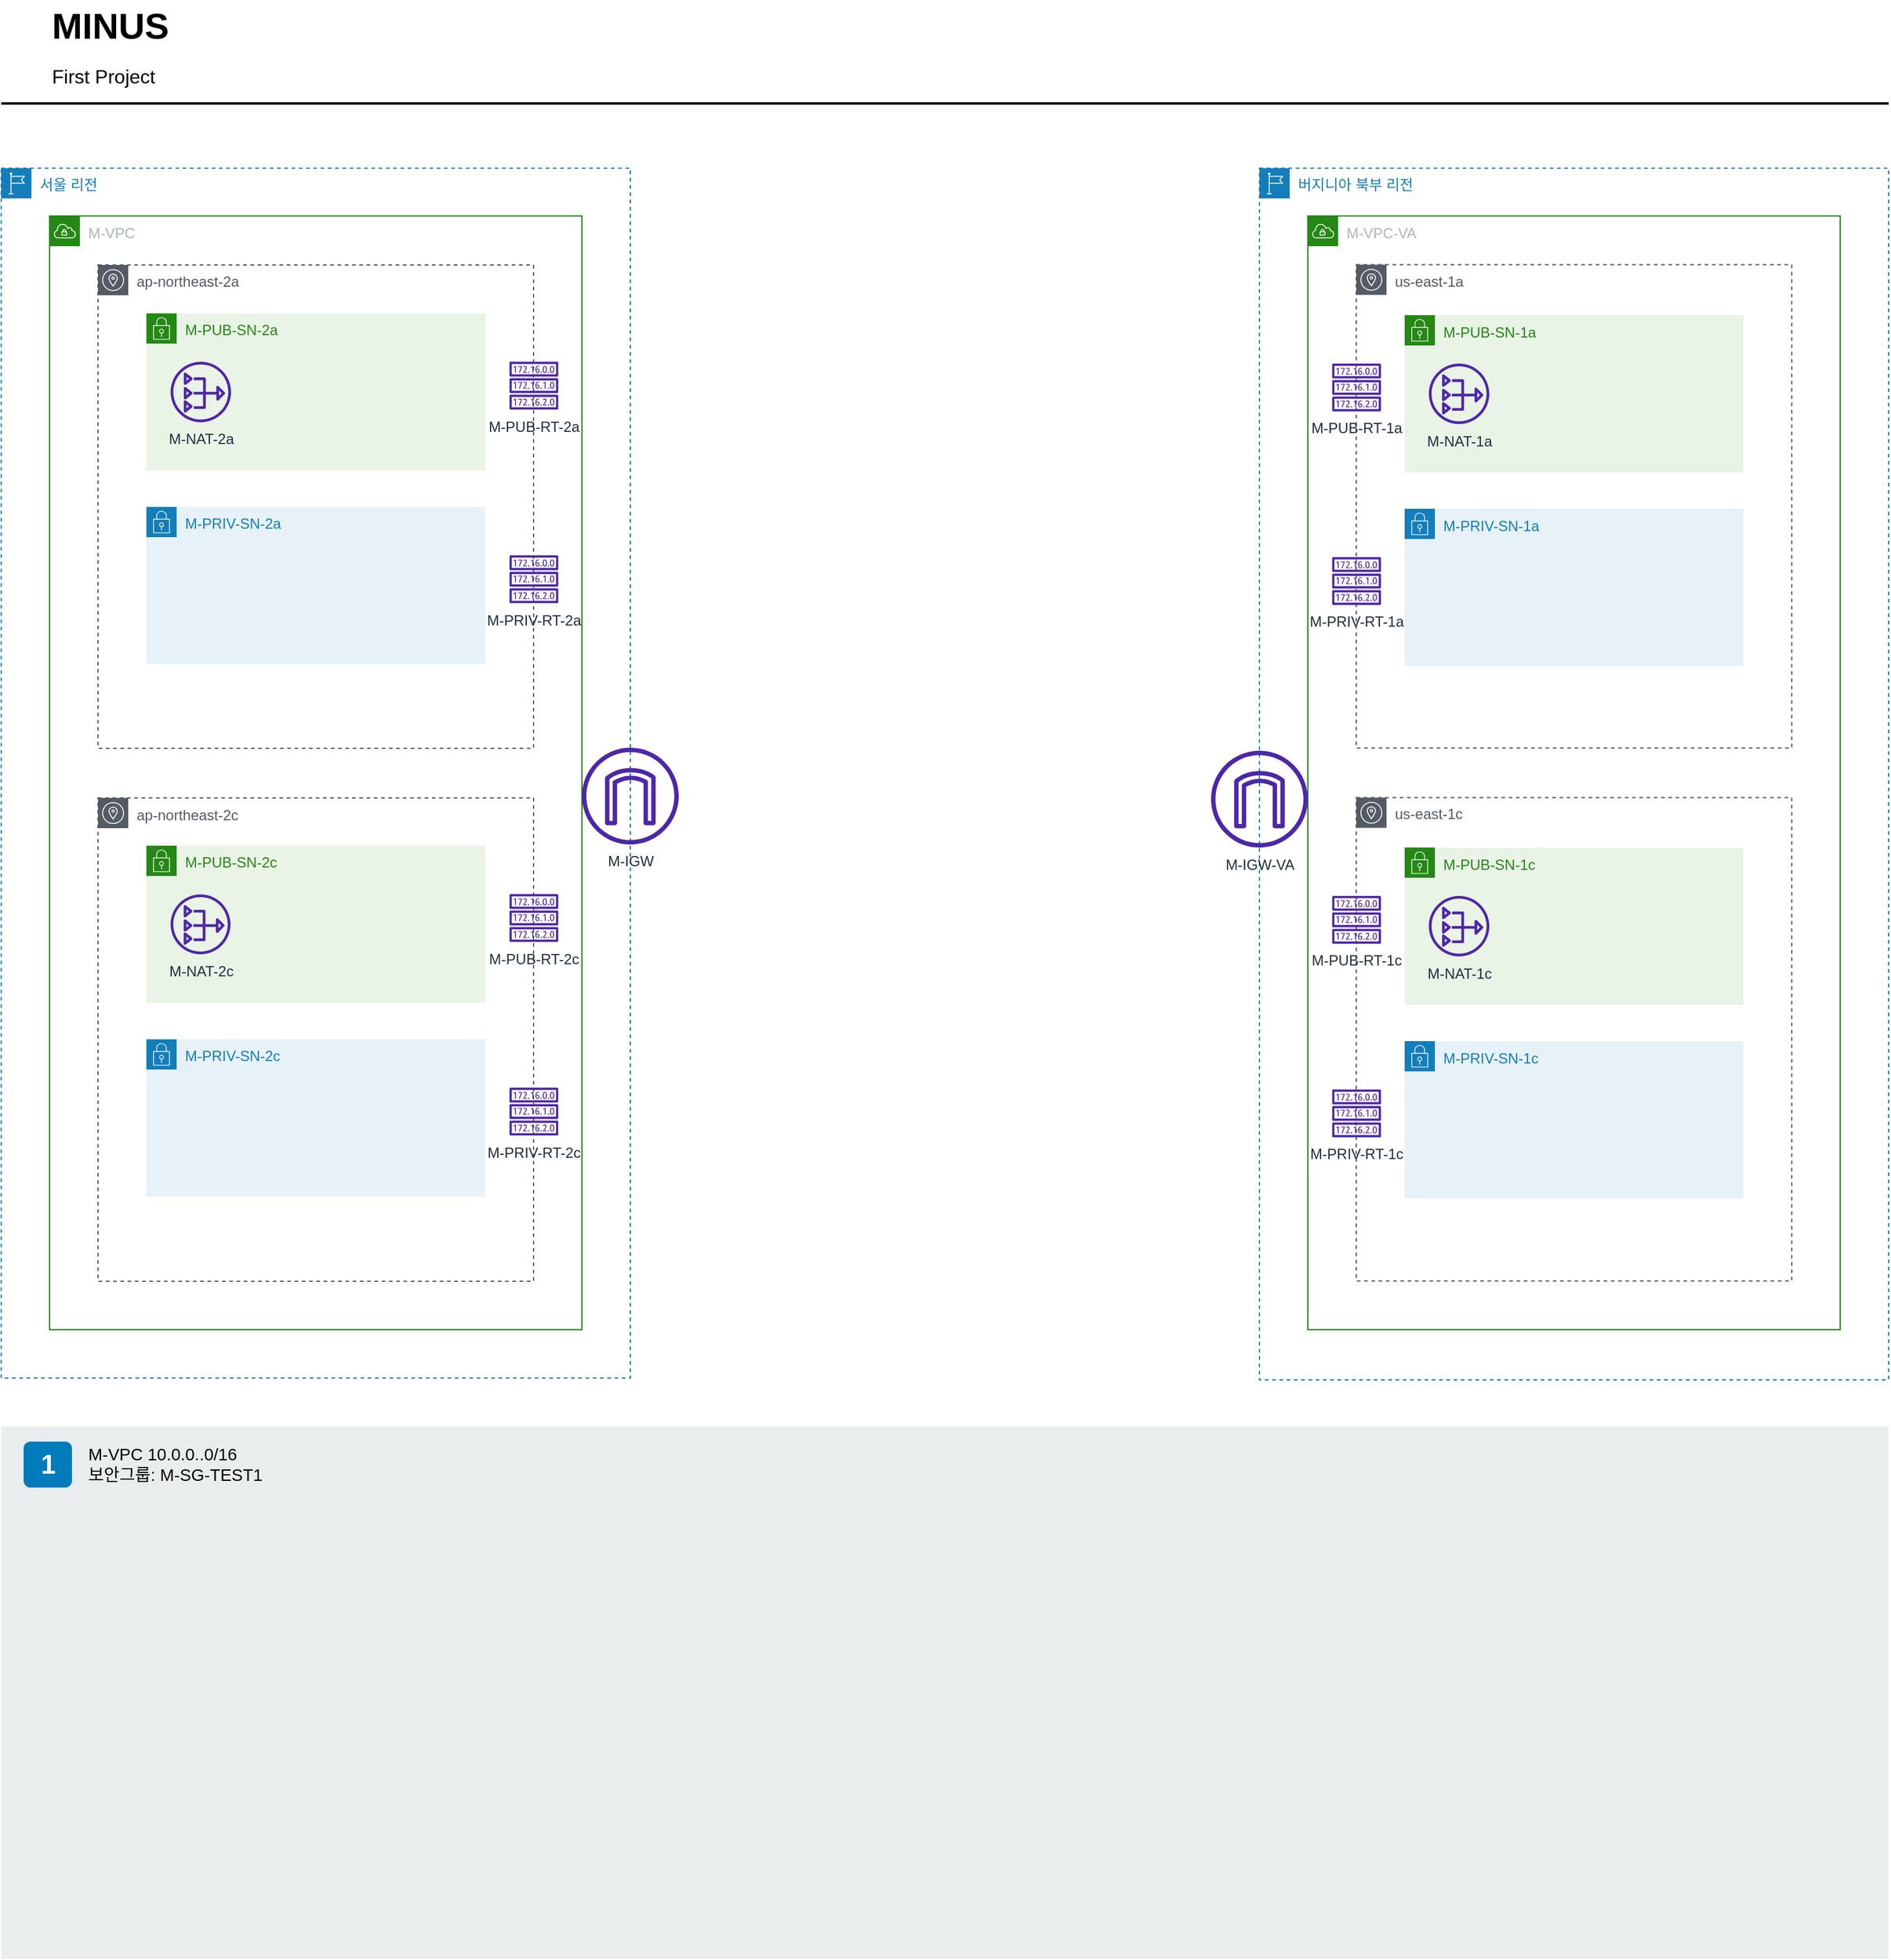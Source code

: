 <mxfile version="20.8.16" type="github">
  <diagram id="Ht1M8jgEwFfnCIfOTk4-" name="Page-1">
    <mxGraphModel dx="2535" dy="1395" grid="1" gridSize="10" guides="1" tooltips="1" connect="1" arrows="1" fold="1" page="1" pageScale="1" pageWidth="819" pageHeight="80" math="0" shadow="0">
      <root>
        <mxCell id="0" />
        <mxCell id="1" parent="0" />
        <mxCell id="-QjtrjUzRDEMRZ5MF8oH-46" value="" style="rounded=0;whiteSpace=wrap;html=1;fillColor=#EAEDED;fontSize=22;fontColor=#FFFFFF;strokeColor=none;labelBackgroundColor=none;" parent="1" vertex="1">
          <mxGeometry x="40" y="1200" width="1560" height="440" as="geometry" />
        </mxCell>
        <mxCell id="-QjtrjUzRDEMRZ5MF8oH-36" value="1" style="rounded=1;whiteSpace=wrap;html=1;fillColor=#007CBD;strokeColor=none;fontColor=#FFFFFF;fontStyle=1;fontSize=22;labelBackgroundColor=none;" parent="1" vertex="1">
          <mxGeometry x="58.5" y="1212.5" width="40" height="38" as="geometry" />
        </mxCell>
        <mxCell id="-QjtrjUzRDEMRZ5MF8oH-47" value="MINUS" style="text;html=1;resizable=0;points=[];autosize=1;align=left;verticalAlign=top;spacingTop=-4;fontSize=30;fontStyle=1;labelBackgroundColor=none;" parent="1" vertex="1">
          <mxGeometry x="80" y="21.5" width="120" height="40" as="geometry" />
        </mxCell>
        <mxCell id="-QjtrjUzRDEMRZ5MF8oH-48" value="First Project" style="text;html=1;resizable=0;points=[];autosize=1;align=left;verticalAlign=top;spacingTop=-4;fontSize=16;labelBackgroundColor=none;" parent="1" vertex="1">
          <mxGeometry x="80" y="71.5" width="110" height="30" as="geometry" />
        </mxCell>
        <mxCell id="SCVMTBWpLvtzJIhz15lM-1" value="" style="line;strokeWidth=2;html=1;fontSize=14;labelBackgroundColor=none;" parent="1" vertex="1">
          <mxGeometry x="40" y="101.5" width="1560" height="10" as="geometry" />
        </mxCell>
        <mxCell id="SCVMTBWpLvtzJIhz15lM-6" value="M-VPC 10.0.0..0/16&lt;br&gt;보안그룹: M-SG-TEST1" style="text;html=1;align=left;verticalAlign=top;spacingTop=-4;fontSize=14;labelBackgroundColor=none;whiteSpace=wrap;" parent="1" vertex="1">
          <mxGeometry x="110" y="1212" width="449" height="118" as="geometry" />
        </mxCell>
        <mxCell id="ZEOZU6cHf9Xsqpg2laXT-3" value="버지니아 북부 리전" style="points=[[0,0],[0.25,0],[0.5,0],[0.75,0],[1,0],[1,0.25],[1,0.5],[1,0.75],[1,1],[0.75,1],[0.5,1],[0.25,1],[0,1],[0,0.75],[0,0.5],[0,0.25]];outlineConnect=0;gradientColor=none;html=1;whiteSpace=wrap;fontSize=12;fontStyle=0;container=1;pointerEvents=0;collapsible=0;recursiveResize=0;shape=mxgraph.aws4.group;grIcon=mxgraph.aws4.group_region;strokeColor=#147EBA;fillColor=none;verticalAlign=top;align=left;spacingLeft=30;fontColor=#147EBA;dashed=1;" parent="1" vertex="1">
          <mxGeometry x="1080" y="160" width="520" height="1001.5" as="geometry" />
        </mxCell>
        <mxCell id="ZEOZU6cHf9Xsqpg2laXT-10" value="M-VPC-VA" style="points=[[0,0],[0.25,0],[0.5,0],[0.75,0],[1,0],[1,0.25],[1,0.5],[1,0.75],[1,1],[0.75,1],[0.5,1],[0.25,1],[0,1],[0,0.75],[0,0.5],[0,0.25]];outlineConnect=0;gradientColor=none;html=1;whiteSpace=wrap;fontSize=12;fontStyle=0;container=1;pointerEvents=0;collapsible=0;recursiveResize=0;shape=mxgraph.aws4.group;grIcon=mxgraph.aws4.group_vpc;strokeColor=#248814;fillColor=none;verticalAlign=top;align=left;spacingLeft=30;fontColor=#AAB7B8;dashed=0;" parent="ZEOZU6cHf9Xsqpg2laXT-3" vertex="1">
          <mxGeometry x="40" y="39.5" width="440" height="920.5" as="geometry" />
        </mxCell>
        <mxCell id="ZEOZU6cHf9Xsqpg2laXT-17" value="us-east-1a" style="sketch=0;outlineConnect=0;gradientColor=none;html=1;whiteSpace=wrap;fontSize=12;fontStyle=0;shape=mxgraph.aws4.group;grIcon=mxgraph.aws4.group_availability_zone;strokeColor=#545B64;fillColor=none;verticalAlign=top;align=left;spacingLeft=30;fontColor=#545B64;dashed=1;" parent="ZEOZU6cHf9Xsqpg2laXT-10" vertex="1">
          <mxGeometry x="40" y="40.25" width="360" height="399.5" as="geometry" />
        </mxCell>
        <mxCell id="ZEOZU6cHf9Xsqpg2laXT-18" value="us-east-1c" style="sketch=0;outlineConnect=0;gradientColor=none;html=1;whiteSpace=wrap;fontSize=12;fontStyle=0;shape=mxgraph.aws4.group;grIcon=mxgraph.aws4.group_availability_zone;strokeColor=#545B64;fillColor=none;verticalAlign=top;align=left;spacingLeft=30;fontColor=#545B64;dashed=1;" parent="ZEOZU6cHf9Xsqpg2laXT-10" vertex="1">
          <mxGeometry x="40" y="480.75" width="360" height="399.5" as="geometry" />
        </mxCell>
        <mxCell id="ZEOZU6cHf9Xsqpg2laXT-24" value="M-PUB-SN-1a" style="points=[[0,0],[0.25,0],[0.5,0],[0.75,0],[1,0],[1,0.25],[1,0.5],[1,0.75],[1,1],[0.75,1],[0.5,1],[0.25,1],[0,1],[0,0.75],[0,0.5],[0,0.25]];outlineConnect=0;gradientColor=none;html=1;whiteSpace=wrap;fontSize=12;fontStyle=0;container=1;pointerEvents=0;collapsible=0;recursiveResize=0;shape=mxgraph.aws4.group;grIcon=mxgraph.aws4.group_security_group;grStroke=0;strokeColor=#248814;fillColor=#E9F3E6;verticalAlign=top;align=left;spacingLeft=30;fontColor=#248814;dashed=0;" parent="ZEOZU6cHf9Xsqpg2laXT-10" vertex="1">
          <mxGeometry x="80" y="82" width="280" height="130" as="geometry" />
        </mxCell>
        <mxCell id="ZEOZU6cHf9Xsqpg2laXT-30" value="M-NAT-1a" style="sketch=0;outlineConnect=0;fontColor=#232F3E;gradientColor=none;fillColor=#4D27AA;strokeColor=none;dashed=0;verticalLabelPosition=bottom;verticalAlign=top;align=center;html=1;fontSize=12;fontStyle=0;aspect=fixed;pointerEvents=1;shape=mxgraph.aws4.nat_gateway;" parent="ZEOZU6cHf9Xsqpg2laXT-24" vertex="1">
          <mxGeometry x="20" y="40" width="50" height="50" as="geometry" />
        </mxCell>
        <mxCell id="ZEOZU6cHf9Xsqpg2laXT-25" value="M-PRIV-SN-1a" style="points=[[0,0],[0.25,0],[0.5,0],[0.75,0],[1,0],[1,0.25],[1,0.5],[1,0.75],[1,1],[0.75,1],[0.5,1],[0.25,1],[0,1],[0,0.75],[0,0.5],[0,0.25]];outlineConnect=0;gradientColor=none;html=1;whiteSpace=wrap;fontSize=12;fontStyle=0;container=1;pointerEvents=0;collapsible=0;recursiveResize=0;shape=mxgraph.aws4.group;grIcon=mxgraph.aws4.group_security_group;grStroke=0;strokeColor=#147EBA;fillColor=#E6F2F8;verticalAlign=top;align=left;spacingLeft=30;fontColor=#147EBA;dashed=0;" parent="ZEOZU6cHf9Xsqpg2laXT-10" vertex="1">
          <mxGeometry x="80" y="242" width="280" height="130" as="geometry" />
        </mxCell>
        <mxCell id="ZEOZU6cHf9Xsqpg2laXT-26" value="M-PUB-SN-1c" style="points=[[0,0],[0.25,0],[0.5,0],[0.75,0],[1,0],[1,0.25],[1,0.5],[1,0.75],[1,1],[0.75,1],[0.5,1],[0.25,1],[0,1],[0,0.75],[0,0.5],[0,0.25]];outlineConnect=0;gradientColor=none;html=1;whiteSpace=wrap;fontSize=12;fontStyle=0;container=1;pointerEvents=0;collapsible=0;recursiveResize=0;shape=mxgraph.aws4.group;grIcon=mxgraph.aws4.group_security_group;grStroke=0;strokeColor=#248814;fillColor=#E9F3E6;verticalAlign=top;align=left;spacingLeft=30;fontColor=#248814;dashed=0;" parent="ZEOZU6cHf9Xsqpg2laXT-10" vertex="1">
          <mxGeometry x="80" y="522" width="280" height="130" as="geometry" />
        </mxCell>
        <mxCell id="ZEOZU6cHf9Xsqpg2laXT-27" value="M-PRIV-SN-1c" style="points=[[0,0],[0.25,0],[0.5,0],[0.75,0],[1,0],[1,0.25],[1,0.5],[1,0.75],[1,1],[0.75,1],[0.5,1],[0.25,1],[0,1],[0,0.75],[0,0.5],[0,0.25]];outlineConnect=0;gradientColor=none;html=1;whiteSpace=wrap;fontSize=12;fontStyle=0;container=1;pointerEvents=0;collapsible=0;recursiveResize=0;shape=mxgraph.aws4.group;grIcon=mxgraph.aws4.group_security_group;grStroke=0;strokeColor=#147EBA;fillColor=#E6F2F8;verticalAlign=top;align=left;spacingLeft=30;fontColor=#147EBA;dashed=0;" parent="ZEOZU6cHf9Xsqpg2laXT-10" vertex="1">
          <mxGeometry x="80" y="682" width="280" height="130" as="geometry" />
        </mxCell>
        <mxCell id="ZEOZU6cHf9Xsqpg2laXT-31" value="M-NAT-1c" style="sketch=0;outlineConnect=0;fontColor=#232F3E;gradientColor=none;fillColor=#4D27AA;strokeColor=none;dashed=0;verticalLabelPosition=bottom;verticalAlign=top;align=center;html=1;fontSize=12;fontStyle=0;aspect=fixed;pointerEvents=1;shape=mxgraph.aws4.nat_gateway;" parent="ZEOZU6cHf9Xsqpg2laXT-10" vertex="1">
          <mxGeometry x="100" y="562" width="50" height="50" as="geometry" />
        </mxCell>
        <mxCell id="ZEOZU6cHf9Xsqpg2laXT-40" value="M-PUB-RT-1a" style="sketch=0;outlineConnect=0;fontColor=#232F3E;gradientColor=none;fillColor=#4D27AA;strokeColor=none;dashed=0;verticalLabelPosition=bottom;verticalAlign=top;align=center;html=1;fontSize=12;fontStyle=0;aspect=fixed;pointerEvents=1;shape=mxgraph.aws4.route_table;" parent="ZEOZU6cHf9Xsqpg2laXT-10" vertex="1">
          <mxGeometry x="20" y="122" width="40.54" height="39.5" as="geometry" />
        </mxCell>
        <mxCell id="ZEOZU6cHf9Xsqpg2laXT-41" value="M-PRIV-RT-1a" style="sketch=0;outlineConnect=0;fontColor=#232F3E;gradientColor=none;fillColor=#4D27AA;strokeColor=none;dashed=0;verticalLabelPosition=bottom;verticalAlign=top;align=center;html=1;fontSize=12;fontStyle=0;aspect=fixed;pointerEvents=1;shape=mxgraph.aws4.route_table;" parent="ZEOZU6cHf9Xsqpg2laXT-10" vertex="1">
          <mxGeometry x="20" y="282" width="40.54" height="39.5" as="geometry" />
        </mxCell>
        <mxCell id="ZEOZU6cHf9Xsqpg2laXT-42" value="M-PUB-RT-1c" style="sketch=0;outlineConnect=0;fontColor=#232F3E;gradientColor=none;fillColor=#4D27AA;strokeColor=none;dashed=0;verticalLabelPosition=bottom;verticalAlign=top;align=center;html=1;fontSize=12;fontStyle=0;aspect=fixed;pointerEvents=1;shape=mxgraph.aws4.route_table;" parent="ZEOZU6cHf9Xsqpg2laXT-10" vertex="1">
          <mxGeometry x="20" y="562" width="40.54" height="39.5" as="geometry" />
        </mxCell>
        <mxCell id="ZEOZU6cHf9Xsqpg2laXT-43" value="M-PRIV-RT-1c" style="sketch=0;outlineConnect=0;fontColor=#232F3E;gradientColor=none;fillColor=#4D27AA;strokeColor=none;dashed=0;verticalLabelPosition=bottom;verticalAlign=top;align=center;html=1;fontSize=12;fontStyle=0;aspect=fixed;pointerEvents=1;shape=mxgraph.aws4.route_table;" parent="ZEOZU6cHf9Xsqpg2laXT-10" vertex="1">
          <mxGeometry x="20" y="722" width="40.54" height="39.5" as="geometry" />
        </mxCell>
        <mxCell id="ZEOZU6cHf9Xsqpg2laXT-35" value="M-IGW-VA" style="sketch=0;outlineConnect=0;fontColor=#232F3E;gradientColor=none;fillColor=#4D27AA;strokeColor=none;dashed=0;verticalLabelPosition=bottom;verticalAlign=top;align=center;html=1;fontSize=12;fontStyle=0;aspect=fixed;pointerEvents=1;shape=mxgraph.aws4.internet_gateway;" parent="ZEOZU6cHf9Xsqpg2laXT-3" vertex="1">
          <mxGeometry x="-40" y="481.5" width="80" height="80" as="geometry" />
        </mxCell>
        <mxCell id="ZEOZU6cHf9Xsqpg2laXT-5" value="서울 리전" style="points=[[0,0],[0.25,0],[0.5,0],[0.75,0],[1,0],[1,0.25],[1,0.5],[1,0.75],[1,1],[0.75,1],[0.5,1],[0.25,1],[0,1],[0,0.75],[0,0.5],[0,0.25]];outlineConnect=0;gradientColor=none;html=1;whiteSpace=wrap;fontSize=12;fontStyle=0;container=1;pointerEvents=0;collapsible=0;recursiveResize=0;shape=mxgraph.aws4.group;grIcon=mxgraph.aws4.group_region;strokeColor=#147EBA;fillColor=none;verticalAlign=top;align=left;spacingLeft=30;fontColor=#147EBA;dashed=1;" parent="1" vertex="1">
          <mxGeometry x="40" y="160" width="520" height="1000" as="geometry" />
        </mxCell>
        <mxCell id="ZEOZU6cHf9Xsqpg2laXT-9" value="M-VPC" style="points=[[0,0],[0.25,0],[0.5,0],[0.75,0],[1,0],[1,0.25],[1,0.5],[1,0.75],[1,1],[0.75,1],[0.5,1],[0.25,1],[0,1],[0,0.75],[0,0.5],[0,0.25]];outlineConnect=0;gradientColor=none;html=1;whiteSpace=wrap;fontSize=12;fontStyle=0;container=1;pointerEvents=0;collapsible=0;recursiveResize=0;shape=mxgraph.aws4.group;grIcon=mxgraph.aws4.group_vpc;strokeColor=#248814;fillColor=none;verticalAlign=top;align=left;spacingLeft=30;fontColor=#AAB7B8;dashed=0;" parent="ZEOZU6cHf9Xsqpg2laXT-5" vertex="1">
          <mxGeometry x="40" y="39.5" width="440" height="920.5" as="geometry" />
        </mxCell>
        <mxCell id="ZEOZU6cHf9Xsqpg2laXT-12" value="ap-northeast-2a" style="sketch=0;outlineConnect=0;gradientColor=none;html=1;whiteSpace=wrap;fontSize=12;fontStyle=0;shape=mxgraph.aws4.group;grIcon=mxgraph.aws4.group_availability_zone;strokeColor=#545B64;fillColor=none;verticalAlign=top;align=left;spacingLeft=30;fontColor=#545B64;dashed=1;" parent="ZEOZU6cHf9Xsqpg2laXT-9" vertex="1">
          <mxGeometry x="40" y="40.5" width="360" height="399.5" as="geometry" />
        </mxCell>
        <mxCell id="ZEOZU6cHf9Xsqpg2laXT-16" value="ap-northeast-2c" style="sketch=0;outlineConnect=0;gradientColor=none;html=1;whiteSpace=wrap;fontSize=12;fontStyle=0;shape=mxgraph.aws4.group;grIcon=mxgraph.aws4.group_availability_zone;strokeColor=#545B64;fillColor=none;verticalAlign=top;align=left;spacingLeft=30;fontColor=#545B64;dashed=1;" parent="ZEOZU6cHf9Xsqpg2laXT-9" vertex="1">
          <mxGeometry x="40" y="481" width="360" height="399.5" as="geometry" />
        </mxCell>
        <mxCell id="ZEOZU6cHf9Xsqpg2laXT-19" value="M-PUB-SN-2a" style="points=[[0,0],[0.25,0],[0.5,0],[0.75,0],[1,0],[1,0.25],[1,0.5],[1,0.75],[1,1],[0.75,1],[0.5,1],[0.25,1],[0,1],[0,0.75],[0,0.5],[0,0.25]];outlineConnect=0;gradientColor=none;html=1;whiteSpace=wrap;fontSize=12;fontStyle=0;container=1;pointerEvents=0;collapsible=0;recursiveResize=0;shape=mxgraph.aws4.group;grIcon=mxgraph.aws4.group_security_group;grStroke=0;strokeColor=#248814;fillColor=#E9F3E6;verticalAlign=top;align=left;spacingLeft=30;fontColor=#248814;dashed=0;" parent="ZEOZU6cHf9Xsqpg2laXT-9" vertex="1">
          <mxGeometry x="80" y="80.5" width="280" height="130" as="geometry" />
        </mxCell>
        <mxCell id="ZEOZU6cHf9Xsqpg2laXT-28" value="M-NAT-2a" style="sketch=0;outlineConnect=0;fontColor=#232F3E;gradientColor=none;fillColor=#4D27AA;strokeColor=none;dashed=0;verticalLabelPosition=bottom;verticalAlign=top;align=center;html=1;fontSize=12;fontStyle=0;aspect=fixed;pointerEvents=1;shape=mxgraph.aws4.nat_gateway;" parent="ZEOZU6cHf9Xsqpg2laXT-19" vertex="1">
          <mxGeometry x="20" y="40" width="50" height="50" as="geometry" />
        </mxCell>
        <mxCell id="ZEOZU6cHf9Xsqpg2laXT-21" value="M-PRIV-SN-2a" style="points=[[0,0],[0.25,0],[0.5,0],[0.75,0],[1,0],[1,0.25],[1,0.5],[1,0.75],[1,1],[0.75,1],[0.5,1],[0.25,1],[0,1],[0,0.75],[0,0.5],[0,0.25]];outlineConnect=0;gradientColor=none;html=1;whiteSpace=wrap;fontSize=12;fontStyle=0;container=1;pointerEvents=0;collapsible=0;recursiveResize=0;shape=mxgraph.aws4.group;grIcon=mxgraph.aws4.group_security_group;grStroke=0;strokeColor=#147EBA;fillColor=#E6F2F8;verticalAlign=top;align=left;spacingLeft=30;fontColor=#147EBA;dashed=0;" parent="ZEOZU6cHf9Xsqpg2laXT-9" vertex="1">
          <mxGeometry x="80" y="240.5" width="280" height="130" as="geometry" />
        </mxCell>
        <mxCell id="ZEOZU6cHf9Xsqpg2laXT-22" value="M-PUB-SN-2c" style="points=[[0,0],[0.25,0],[0.5,0],[0.75,0],[1,0],[1,0.25],[1,0.5],[1,0.75],[1,1],[0.75,1],[0.5,1],[0.25,1],[0,1],[0,0.75],[0,0.5],[0,0.25]];outlineConnect=0;gradientColor=none;html=1;whiteSpace=wrap;fontSize=12;fontStyle=0;container=1;pointerEvents=0;collapsible=0;recursiveResize=0;shape=mxgraph.aws4.group;grIcon=mxgraph.aws4.group_security_group;grStroke=0;strokeColor=#248814;fillColor=#E9F3E6;verticalAlign=top;align=left;spacingLeft=30;fontColor=#248814;dashed=0;" parent="ZEOZU6cHf9Xsqpg2laXT-9" vertex="1">
          <mxGeometry x="80" y="520.5" width="280" height="130" as="geometry" />
        </mxCell>
        <mxCell id="ZEOZU6cHf9Xsqpg2laXT-29" value="M-NAT-2c" style="sketch=0;outlineConnect=0;fontColor=#232F3E;gradientColor=none;fillColor=#4D27AA;strokeColor=none;dashed=0;verticalLabelPosition=bottom;verticalAlign=top;align=center;html=1;fontSize=12;fontStyle=0;aspect=fixed;pointerEvents=1;shape=mxgraph.aws4.nat_gateway;" parent="ZEOZU6cHf9Xsqpg2laXT-22" vertex="1">
          <mxGeometry x="20" y="40.25" width="49.5" height="49.5" as="geometry" />
        </mxCell>
        <mxCell id="ZEOZU6cHf9Xsqpg2laXT-23" value="M-PRIV-SN-2c" style="points=[[0,0],[0.25,0],[0.5,0],[0.75,0],[1,0],[1,0.25],[1,0.5],[1,0.75],[1,1],[0.75,1],[0.5,1],[0.25,1],[0,1],[0,0.75],[0,0.5],[0,0.25]];outlineConnect=0;gradientColor=none;html=1;whiteSpace=wrap;fontSize=12;fontStyle=0;container=1;pointerEvents=0;collapsible=0;recursiveResize=0;shape=mxgraph.aws4.group;grIcon=mxgraph.aws4.group_security_group;grStroke=0;strokeColor=#147EBA;fillColor=#E6F2F8;verticalAlign=top;align=left;spacingLeft=30;fontColor=#147EBA;dashed=0;" parent="ZEOZU6cHf9Xsqpg2laXT-9" vertex="1">
          <mxGeometry x="80" y="680.5" width="280" height="130" as="geometry" />
        </mxCell>
        <mxCell id="ZEOZU6cHf9Xsqpg2laXT-36" value="M-PUB-RT-2a" style="sketch=0;outlineConnect=0;fontColor=#232F3E;gradientColor=none;fillColor=#4D27AA;strokeColor=none;dashed=0;verticalLabelPosition=bottom;verticalAlign=top;align=center;html=1;fontSize=12;fontStyle=0;aspect=fixed;pointerEvents=1;shape=mxgraph.aws4.route_table;" parent="ZEOZU6cHf9Xsqpg2laXT-9" vertex="1">
          <mxGeometry x="380" y="120.5" width="40.54" height="39.5" as="geometry" />
        </mxCell>
        <mxCell id="ZEOZU6cHf9Xsqpg2laXT-37" value="M-PRIV-RT-2a" style="sketch=0;outlineConnect=0;fontColor=#232F3E;gradientColor=none;fillColor=#4D27AA;strokeColor=none;dashed=0;verticalLabelPosition=bottom;verticalAlign=top;align=center;html=1;fontSize=12;fontStyle=0;aspect=fixed;pointerEvents=1;shape=mxgraph.aws4.route_table;" parent="ZEOZU6cHf9Xsqpg2laXT-9" vertex="1">
          <mxGeometry x="380" y="280.5" width="40.54" height="39.5" as="geometry" />
        </mxCell>
        <mxCell id="ZEOZU6cHf9Xsqpg2laXT-38" value="M-PUB-RT-2c" style="sketch=0;outlineConnect=0;fontColor=#232F3E;gradientColor=none;fillColor=#4D27AA;strokeColor=none;dashed=0;verticalLabelPosition=bottom;verticalAlign=top;align=center;html=1;fontSize=12;fontStyle=0;aspect=fixed;pointerEvents=1;shape=mxgraph.aws4.route_table;" parent="ZEOZU6cHf9Xsqpg2laXT-9" vertex="1">
          <mxGeometry x="380" y="560.5" width="40.54" height="39.5" as="geometry" />
        </mxCell>
        <mxCell id="ZEOZU6cHf9Xsqpg2laXT-39" value="M-PRIV-RT-2c" style="sketch=0;outlineConnect=0;fontColor=#232F3E;gradientColor=none;fillColor=#4D27AA;strokeColor=none;dashed=0;verticalLabelPosition=bottom;verticalAlign=top;align=center;html=1;fontSize=12;fontStyle=0;aspect=fixed;pointerEvents=1;shape=mxgraph.aws4.route_table;" parent="ZEOZU6cHf9Xsqpg2laXT-9" vertex="1">
          <mxGeometry x="380" y="720.5" width="40.54" height="39.5" as="geometry" />
        </mxCell>
        <mxCell id="ZEOZU6cHf9Xsqpg2laXT-32" value="M-IGW" style="sketch=0;outlineConnect=0;fontColor=#232F3E;gradientColor=none;fillColor=#4D27AA;strokeColor=none;dashed=0;verticalLabelPosition=bottom;verticalAlign=top;align=center;html=1;fontSize=12;fontStyle=0;aspect=fixed;pointerEvents=1;shape=mxgraph.aws4.internet_gateway;" parent="1" vertex="1">
          <mxGeometry x="520" y="639" width="80" height="80" as="geometry" />
        </mxCell>
      </root>
    </mxGraphModel>
  </diagram>
</mxfile>
